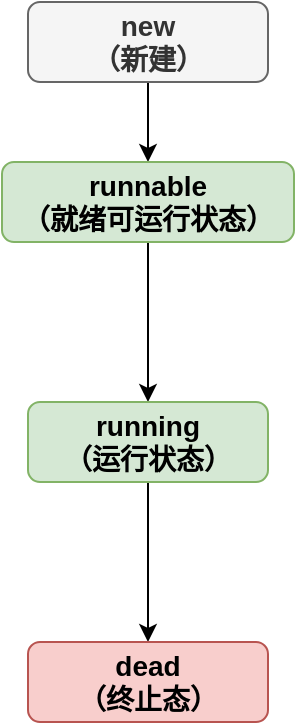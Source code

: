 <mxfile version="15.4.0" type="device"><diagram id="C5RBs43oDa-KdzZeNtuy" name="Page-1"><mxGraphModel dx="1086" dy="806" grid="1" gridSize="10" guides="1" tooltips="1" connect="1" arrows="1" fold="1" page="1" pageScale="1" pageWidth="827" pageHeight="1169" math="0" shadow="0"><root><mxCell id="WIyWlLk6GJQsqaUBKTNV-0"/><mxCell id="WIyWlLk6GJQsqaUBKTNV-1" parent="WIyWlLk6GJQsqaUBKTNV-0"/><mxCell id="ZnNV6UjIvV7em61i3oLh-19" value="" style="edgeStyle=orthogonalEdgeStyle;rounded=0;orthogonalLoop=1;jettySize=auto;html=1;fontSize=14;fontStyle=1" parent="WIyWlLk6GJQsqaUBKTNV-1" source="ZnNV6UjIvV7em61i3oLh-0" target="ZnNV6UjIvV7em61i3oLh-18" edge="1"><mxGeometry relative="1" as="geometry"/></mxCell><mxCell id="ZnNV6UjIvV7em61i3oLh-0" value="new&lt;br style=&quot;font-size: 14px;&quot;&gt;（新建）" style="rounded=1;whiteSpace=wrap;html=1;fontSize=14;glass=0;strokeWidth=1;shadow=0;fillColor=#f5f5f5;strokeColor=#666666;fontColor=#333333;fontStyle=1" parent="WIyWlLk6GJQsqaUBKTNV-1" vertex="1"><mxGeometry x="354" y="200" width="120" height="40" as="geometry"/></mxCell><mxCell id="ZnNV6UjIvV7em61i3oLh-21" value="" style="edgeStyle=orthogonalEdgeStyle;rounded=0;orthogonalLoop=1;jettySize=auto;html=1;fontSize=14;" parent="WIyWlLk6GJQsqaUBKTNV-1" source="ZnNV6UjIvV7em61i3oLh-18" target="ZnNV6UjIvV7em61i3oLh-20" edge="1"><mxGeometry relative="1" as="geometry"/></mxCell><mxCell id="ZnNV6UjIvV7em61i3oLh-18" value="runnable&lt;br style=&quot;font-size: 14px&quot;&gt;（就绪可运行状态）" style="rounded=1;whiteSpace=wrap;html=1;fontSize=14;glass=0;strokeWidth=1;shadow=0;fillColor=#d5e8d4;strokeColor=#82b366;fontStyle=1" parent="WIyWlLk6GJQsqaUBKTNV-1" vertex="1"><mxGeometry x="341" y="280" width="146" height="40" as="geometry"/></mxCell><mxCell id="0xmDzpD7Jqqz5Mmfs7rU-1" value="" style="edgeStyle=orthogonalEdgeStyle;rounded=0;orthogonalLoop=1;jettySize=auto;html=1;" edge="1" parent="WIyWlLk6GJQsqaUBKTNV-1" source="ZnNV6UjIvV7em61i3oLh-20" target="0xmDzpD7Jqqz5Mmfs7rU-0"><mxGeometry relative="1" as="geometry"/></mxCell><mxCell id="ZnNV6UjIvV7em61i3oLh-20" value="running&lt;br style=&quot;font-size: 14px&quot;&gt;（运行状态）" style="rounded=1;whiteSpace=wrap;html=1;fontSize=14;glass=0;strokeWidth=1;shadow=0;fillColor=#d5e8d4;strokeColor=#82b366;fontStyle=1" parent="WIyWlLk6GJQsqaUBKTNV-1" vertex="1"><mxGeometry x="354" y="400" width="120" height="40" as="geometry"/></mxCell><mxCell id="0xmDzpD7Jqqz5Mmfs7rU-0" value="dead&lt;br&gt;（终止态）&lt;br&gt;" style="rounded=1;whiteSpace=wrap;html=1;fontSize=14;glass=0;strokeWidth=1;shadow=0;fillColor=#f8cecc;strokeColor=#b85450;fontStyle=1;" vertex="1" parent="WIyWlLk6GJQsqaUBKTNV-1"><mxGeometry x="354" y="520" width="120" height="40" as="geometry"/></mxCell></root></mxGraphModel></diagram></mxfile>
